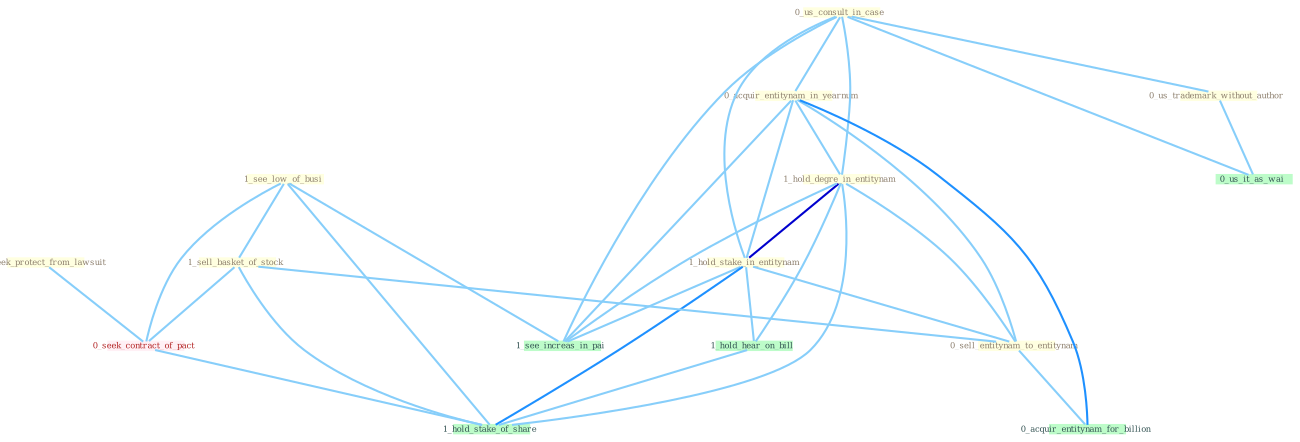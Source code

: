 Graph G{ 
    node
    [shape=polygon,style=filled,width=.5,height=.06,color="#BDFCC9",fixedsize=true,fontsize=4,
    fontcolor="#2f4f4f"];
    {node
    [color="#ffffe0", fontcolor="#8b7d6b"] "0_us_consult_in_case " "0_acquir_entitynam_in_yearnum " "1_hold_degre_in_entitynam " "1_see_low_of_busi " "1_seek_protect_from_lawsuit " "1_hold_stake_in_entitynam " "0_us_trademark_without_author " "1_sell_basket_of_stock " "0_sell_entitynam_to_entitynam "}
{node [color="#fff0f5", fontcolor="#b22222"] "0_seek_contract_of_pact "}
edge [color="#B0E2FF"];

	"0_us_consult_in_case " -- "0_acquir_entitynam_in_yearnum " [w="1", color="#87cefa" ];
	"0_us_consult_in_case " -- "1_hold_degre_in_entitynam " [w="1", color="#87cefa" ];
	"0_us_consult_in_case " -- "1_hold_stake_in_entitynam " [w="1", color="#87cefa" ];
	"0_us_consult_in_case " -- "0_us_trademark_without_author " [w="1", color="#87cefa" ];
	"0_us_consult_in_case " -- "0_us_it_as_wai " [w="1", color="#87cefa" ];
	"0_us_consult_in_case " -- "1_see_increas_in_pai " [w="1", color="#87cefa" ];
	"0_acquir_entitynam_in_yearnum " -- "1_hold_degre_in_entitynam " [w="1", color="#87cefa" ];
	"0_acquir_entitynam_in_yearnum " -- "1_hold_stake_in_entitynam " [w="1", color="#87cefa" ];
	"0_acquir_entitynam_in_yearnum " -- "0_sell_entitynam_to_entitynam " [w="1", color="#87cefa" ];
	"0_acquir_entitynam_in_yearnum " -- "0_acquir_entitynam_for_billion " [w="2", color="#1e90ff" , len=0.8];
	"0_acquir_entitynam_in_yearnum " -- "1_see_increas_in_pai " [w="1", color="#87cefa" ];
	"1_hold_degre_in_entitynam " -- "1_hold_stake_in_entitynam " [w="3", color="#0000cd" , len=0.6];
	"1_hold_degre_in_entitynam " -- "0_sell_entitynam_to_entitynam " [w="1", color="#87cefa" ];
	"1_hold_degre_in_entitynam " -- "1_see_increas_in_pai " [w="1", color="#87cefa" ];
	"1_hold_degre_in_entitynam " -- "1_hold_hear_on_bill " [w="1", color="#87cefa" ];
	"1_hold_degre_in_entitynam " -- "1_hold_stake_of_share " [w="1", color="#87cefa" ];
	"1_see_low_of_busi " -- "1_sell_basket_of_stock " [w="1", color="#87cefa" ];
	"1_see_low_of_busi " -- "0_seek_contract_of_pact " [w="1", color="#87cefa" ];
	"1_see_low_of_busi " -- "1_see_increas_in_pai " [w="1", color="#87cefa" ];
	"1_see_low_of_busi " -- "1_hold_stake_of_share " [w="1", color="#87cefa" ];
	"1_seek_protect_from_lawsuit " -- "0_seek_contract_of_pact " [w="1", color="#87cefa" ];
	"1_hold_stake_in_entitynam " -- "0_sell_entitynam_to_entitynam " [w="1", color="#87cefa" ];
	"1_hold_stake_in_entitynam " -- "1_see_increas_in_pai " [w="1", color="#87cefa" ];
	"1_hold_stake_in_entitynam " -- "1_hold_hear_on_bill " [w="1", color="#87cefa" ];
	"1_hold_stake_in_entitynam " -- "1_hold_stake_of_share " [w="2", color="#1e90ff" , len=0.8];
	"0_us_trademark_without_author " -- "0_us_it_as_wai " [w="1", color="#87cefa" ];
	"1_sell_basket_of_stock " -- "0_sell_entitynam_to_entitynam " [w="1", color="#87cefa" ];
	"1_sell_basket_of_stock " -- "0_seek_contract_of_pact " [w="1", color="#87cefa" ];
	"1_sell_basket_of_stock " -- "1_hold_stake_of_share " [w="1", color="#87cefa" ];
	"0_sell_entitynam_to_entitynam " -- "0_acquir_entitynam_for_billion " [w="1", color="#87cefa" ];
	"0_seek_contract_of_pact " -- "1_hold_stake_of_share " [w="1", color="#87cefa" ];
	"1_hold_hear_on_bill " -- "1_hold_stake_of_share " [w="1", color="#87cefa" ];
}